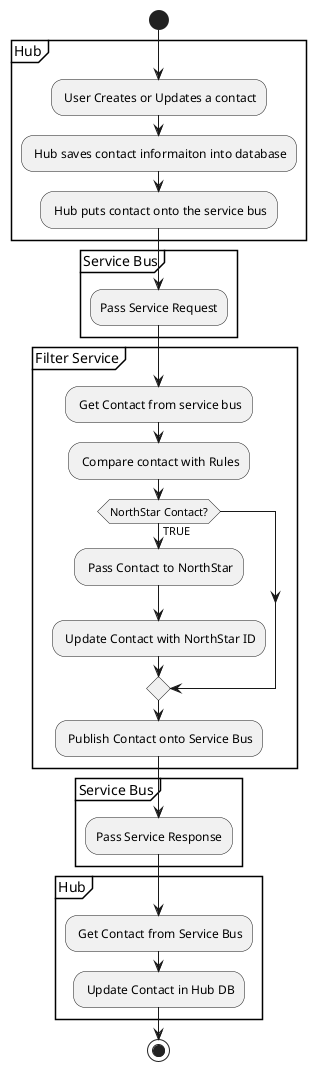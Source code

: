 @startuml

start
  Group Hub
    : User Creates or Updates a contact;
    : Hub saves contact informaiton into database;
    : Hub puts contact onto the service bus;
  EndGroup

  Group Service Bus
    :Pass Service Request;
  Endgroup

  Group Filter Service
    : Get Contact from service bus;
    : Compare contact with Rules;
    if (NorthStar Contact?) then (TRUE)
      : Pass Contact to NorthStar;
      : Update Contact with NorthStar ID;
    endif
    : Publish Contact onto Service Bus;
  EndGroup

  Group Service Bus
    :Pass Service Response;
  Endgroup

  Group Hub
    : Get Contact from Service Bus;
    : Update Contact in Hub DB;
  EndGroup

stop

@enduml
